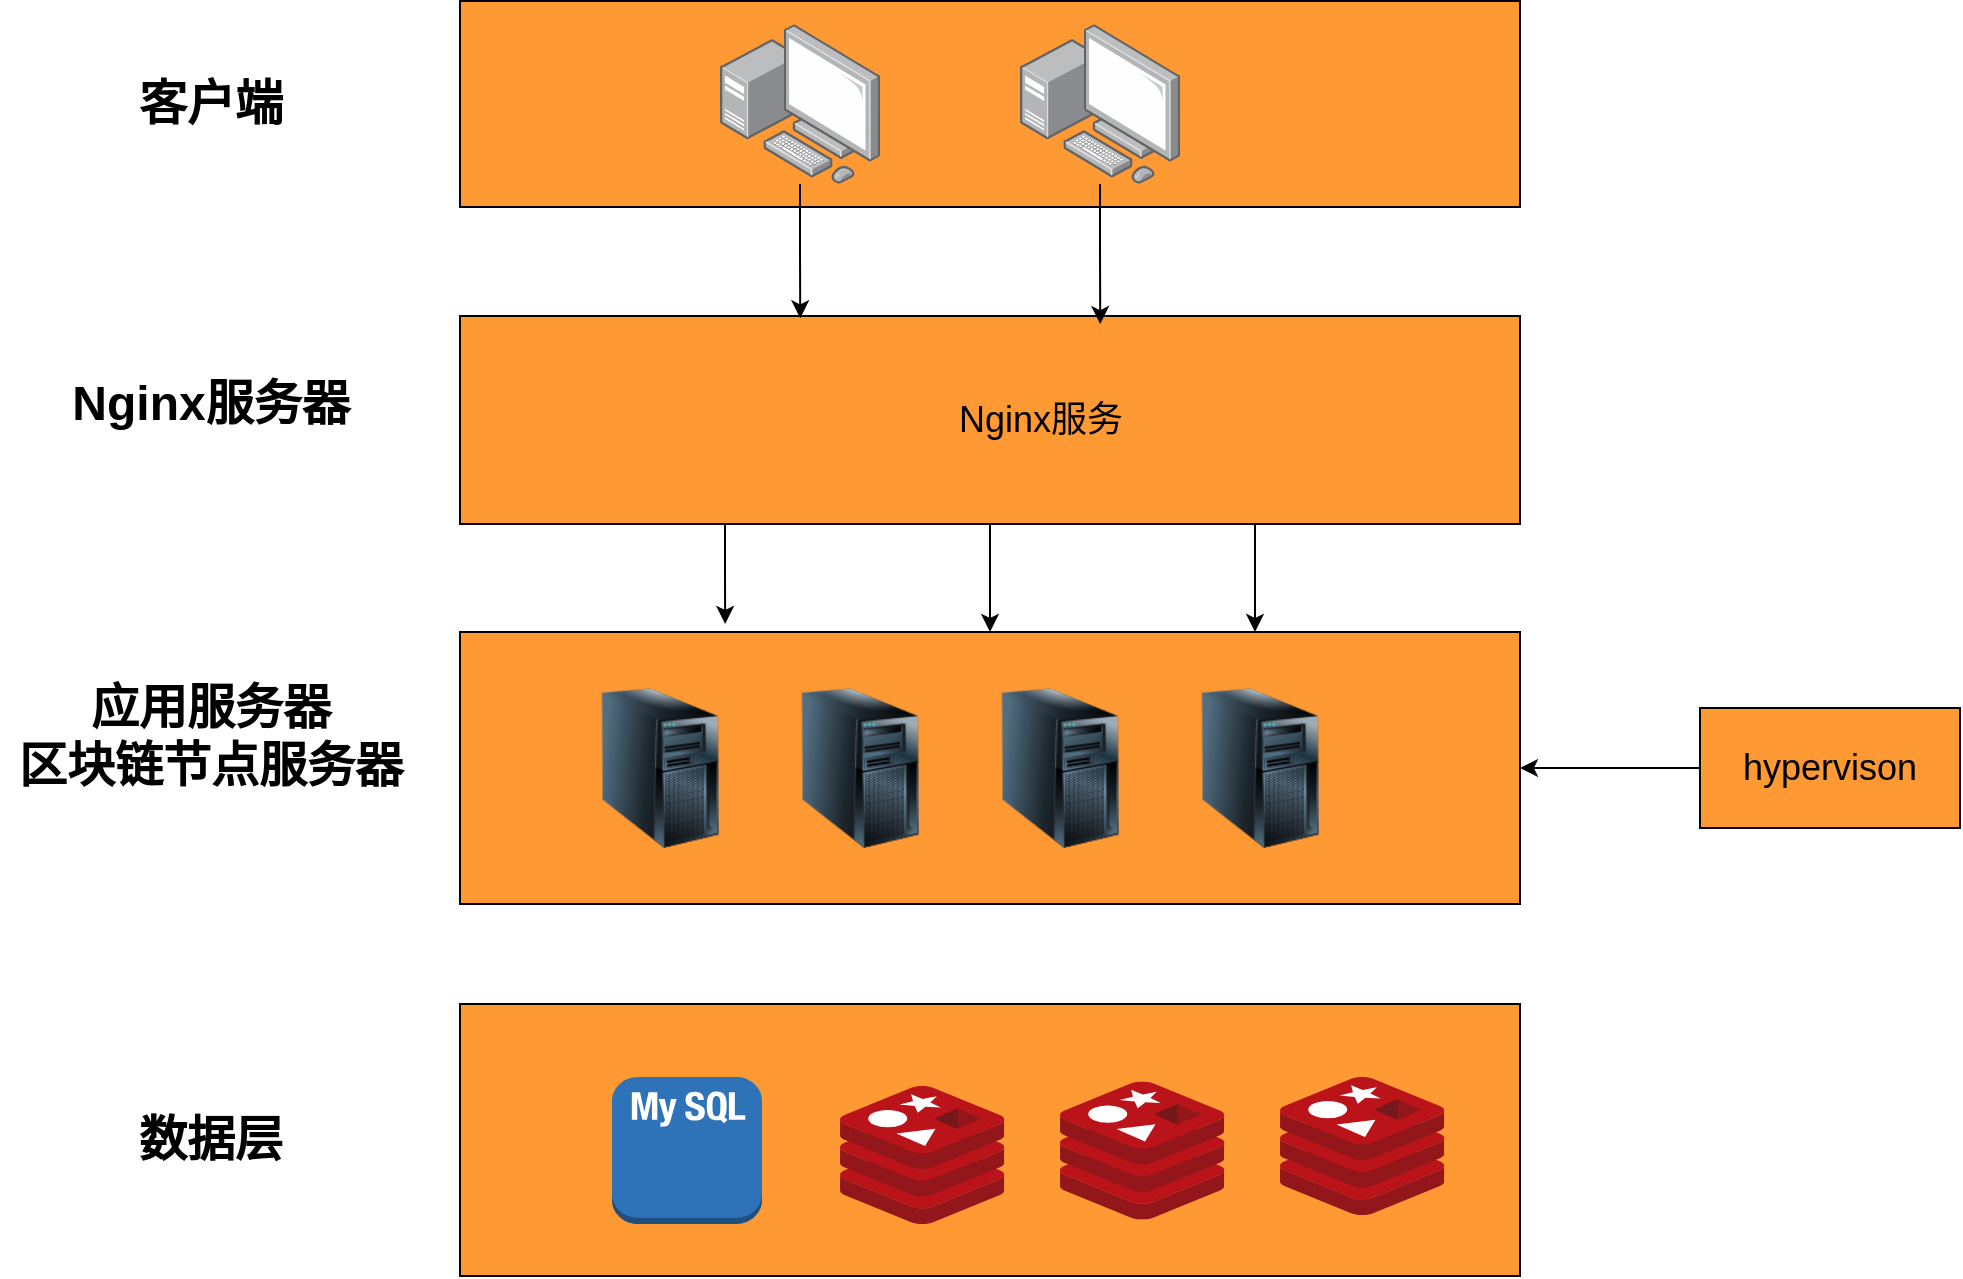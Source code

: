 <mxfile version="13.10.0" type="github">
  <diagram name="Page-1" id="aaaa8250-4180-3840-79b5-4cada1eebb92">
    <mxGraphModel dx="828" dy="907" grid="1" gridSize="10" guides="1" tooltips="1" connect="1" arrows="1" fold="1" page="1" pageScale="1" pageWidth="850" pageHeight="1100" background="#ffffff" math="0" shadow="0">
      <root>
        <mxCell id="0" />
        <mxCell id="1" parent="0" />
        <mxCell id="Mn1WbpMRLeCTha7btHMZ-23" value="" style="rounded=0;whiteSpace=wrap;html=1;fillColor=#FF9933;" vertex="1" parent="1">
          <mxGeometry x="1170" y="550" width="530" height="136" as="geometry" />
        </mxCell>
        <mxCell id="Mn1WbpMRLeCTha7btHMZ-13" value="" style="rounded=0;whiteSpace=wrap;html=1;fillColor=#FF9933;" vertex="1" parent="1">
          <mxGeometry x="1170" y="364" width="530" height="136" as="geometry" />
        </mxCell>
        <mxCell id="Mn1WbpMRLeCTha7btHMZ-8" value="" style="rounded=0;whiteSpace=wrap;html=1;fillColor=#FF9933;" vertex="1" parent="1">
          <mxGeometry x="1170" y="48.5" width="530" height="103" as="geometry" />
        </mxCell>
        <mxCell id="Mn1WbpMRLeCTha7btHMZ-17" style="edgeStyle=orthogonalEdgeStyle;rounded=0;orthogonalLoop=1;jettySize=auto;html=1;exitX=0.25;exitY=1;exitDx=0;exitDy=0;" edge="1" parent="1" source="Mn1WbpMRLeCTha7btHMZ-7">
          <mxGeometry relative="1" as="geometry">
            <mxPoint x="1302.588" y="360" as="targetPoint" />
          </mxGeometry>
        </mxCell>
        <mxCell id="Mn1WbpMRLeCTha7btHMZ-18" style="edgeStyle=orthogonalEdgeStyle;rounded=0;orthogonalLoop=1;jettySize=auto;html=1;exitX=0.5;exitY=1;exitDx=0;exitDy=0;entryX=0.5;entryY=0;entryDx=0;entryDy=0;" edge="1" parent="1" source="Mn1WbpMRLeCTha7btHMZ-7" target="Mn1WbpMRLeCTha7btHMZ-13">
          <mxGeometry relative="1" as="geometry" />
        </mxCell>
        <mxCell id="Mn1WbpMRLeCTha7btHMZ-19" style="edgeStyle=orthogonalEdgeStyle;rounded=0;orthogonalLoop=1;jettySize=auto;html=1;exitX=0.75;exitY=1;exitDx=0;exitDy=0;entryX=0.75;entryY=0;entryDx=0;entryDy=0;" edge="1" parent="1" source="Mn1WbpMRLeCTha7btHMZ-7" target="Mn1WbpMRLeCTha7btHMZ-13">
          <mxGeometry relative="1" as="geometry" />
        </mxCell>
        <mxCell id="Mn1WbpMRLeCTha7btHMZ-7" value="" style="rounded=0;whiteSpace=wrap;html=1;fillColor=#FF9933;" vertex="1" parent="1">
          <mxGeometry x="1170" y="206" width="530" height="104" as="geometry" />
        </mxCell>
        <mxCell id="Mn1WbpMRLeCTha7btHMZ-11" style="edgeStyle=orthogonalEdgeStyle;rounded=0;orthogonalLoop=1;jettySize=auto;html=1;entryX=0.604;entryY=0.039;entryDx=0;entryDy=0;entryPerimeter=0;" edge="1" parent="1" source="hVy4ALxRXcnH0B4ln4Fc-3" target="Mn1WbpMRLeCTha7btHMZ-7">
          <mxGeometry relative="1" as="geometry" />
        </mxCell>
        <mxCell id="hVy4ALxRXcnH0B4ln4Fc-3" value="" style="points=[];aspect=fixed;html=1;align=center;shadow=0;dashed=0;image;image=img/lib/allied_telesis/computer_and_terminals/Personal_Computer_with_Server.svg;" parent="1" vertex="1">
          <mxGeometry x="1450" y="60" width="80" height="80" as="geometry" />
        </mxCell>
        <mxCell id="hVy4ALxRXcnH0B4ln4Fc-9" value="" style="shape=image;html=1;verticalAlign=top;verticalLabelPosition=bottom;labelBackgroundColor=#ffffff;imageAspect=0;aspect=fixed;image=https://cdn4.iconfinder.com/data/icons/logos-brands-5/24/nginx-128.png;fillColor=#FF9933;" parent="1" vertex="1">
          <mxGeometry x="1321" y="218" width="79" height="79" as="geometry" />
        </mxCell>
        <mxCell id="hVy4ALxRXcnH0B4ln4Fc-22" value="" style="aspect=fixed;html=1;points=[];align=center;image;fontSize=12;image=img/lib/mscae/Cache_Redis_Product.svg;fillColor=#66B2FF;" parent="1" vertex="1">
          <mxGeometry x="1360" y="591" width="82.14" height="69" as="geometry" />
        </mxCell>
        <mxCell id="hVy4ALxRXcnH0B4ln4Fc-23" value="" style="outlineConnect=0;dashed=0;verticalLabelPosition=bottom;verticalAlign=top;align=center;html=1;shape=mxgraph.aws3.mysql_db_instance_2;fillColor=#2E73B8;gradientColor=none;" parent="1" vertex="1">
          <mxGeometry x="1246" y="586.5" width="75" height="73.5" as="geometry" />
        </mxCell>
        <mxCell id="Mn1WbpMRLeCTha7btHMZ-4" value="" style="image;html=1;image=img/lib/clip_art/computers/Server_Tower_128x128.png;fillColor=#FF9933;" vertex="1" parent="1">
          <mxGeometry x="1230" y="392" width="80" height="80" as="geometry" />
        </mxCell>
        <mxCell id="Mn1WbpMRLeCTha7btHMZ-12" style="edgeStyle=orthogonalEdgeStyle;rounded=0;orthogonalLoop=1;jettySize=auto;html=1;entryX=0.321;entryY=0.011;entryDx=0;entryDy=0;entryPerimeter=0;" edge="1" parent="1" source="Mn1WbpMRLeCTha7btHMZ-5" target="Mn1WbpMRLeCTha7btHMZ-7">
          <mxGeometry relative="1" as="geometry" />
        </mxCell>
        <mxCell id="Mn1WbpMRLeCTha7btHMZ-5" value="" style="points=[];aspect=fixed;html=1;align=center;shadow=0;dashed=0;image;image=img/lib/allied_telesis/computer_and_terminals/Personal_Computer_with_Server.svg;" vertex="1" parent="1">
          <mxGeometry x="1300" y="60" width="80" height="80" as="geometry" />
        </mxCell>
        <mxCell id="Mn1WbpMRLeCTha7btHMZ-6" value="&lt;font style=&quot;font-size: 18px&quot;&gt;Nginx服务&lt;/font&gt;" style="text;html=1;resizable=0;autosize=1;align=center;verticalAlign=middle;points=[];fillColor=none;strokeColor=none;rounded=0;" vertex="1" parent="1">
          <mxGeometry x="1410" y="247.5" width="100" height="20" as="geometry" />
        </mxCell>
        <mxCell id="Mn1WbpMRLeCTha7btHMZ-14" value="" style="image;html=1;image=img/lib/clip_art/computers/Server_Tower_128x128.png;fillColor=#FF9933;" vertex="1" parent="1">
          <mxGeometry x="1330" y="392" width="80" height="80" as="geometry" />
        </mxCell>
        <mxCell id="Mn1WbpMRLeCTha7btHMZ-15" value="" style="image;html=1;image=img/lib/clip_art/computers/Server_Tower_128x128.png;fillColor=#FF9933;" vertex="1" parent="1">
          <mxGeometry x="1430" y="392" width="80" height="80" as="geometry" />
        </mxCell>
        <mxCell id="Mn1WbpMRLeCTha7btHMZ-16" value="" style="image;html=1;image=img/lib/clip_art/computers/Server_Tower_128x128.png;fillColor=#FF9933;" vertex="1" parent="1">
          <mxGeometry x="1530" y="392" width="80" height="80" as="geometry" />
        </mxCell>
        <mxCell id="Mn1WbpMRLeCTha7btHMZ-20" value="&lt;font style=&quot;font-size: 24px&quot;&gt;&lt;b&gt;客户端&lt;/b&gt;&lt;/font&gt;" style="text;html=1;resizable=0;autosize=1;align=center;verticalAlign=middle;points=[];fillColor=none;strokeColor=none;rounded=0;" vertex="1" parent="1">
          <mxGeometry x="1000" y="90" width="90" height="20" as="geometry" />
        </mxCell>
        <mxCell id="Mn1WbpMRLeCTha7btHMZ-21" value="&lt;font style=&quot;font-size: 24px&quot;&gt;&lt;b&gt;Nginx服务器&lt;/b&gt;&lt;/font&gt;" style="text;html=1;resizable=0;autosize=1;align=center;verticalAlign=middle;points=[];fillColor=none;strokeColor=none;rounded=0;" vertex="1" parent="1">
          <mxGeometry x="970" y="240" width="150" height="20" as="geometry" />
        </mxCell>
        <mxCell id="Mn1WbpMRLeCTha7btHMZ-22" value="&lt;font style=&quot;font-size: 24px&quot;&gt;&lt;b&gt;应用服务器&lt;br&gt;区块链节点服务器&lt;br&gt;&lt;/b&gt;&lt;/font&gt;" style="text;html=1;resizable=0;autosize=1;align=center;verticalAlign=middle;points=[];fillColor=none;strokeColor=none;rounded=0;" vertex="1" parent="1">
          <mxGeometry x="940" y="396" width="210" height="40" as="geometry" />
        </mxCell>
        <mxCell id="Mn1WbpMRLeCTha7btHMZ-25" value="&lt;font style=&quot;font-size: 24px&quot;&gt;&lt;b&gt;数据层&lt;br&gt;&lt;/b&gt;&lt;/font&gt;" style="text;html=1;resizable=0;autosize=1;align=center;verticalAlign=middle;points=[];fillColor=none;strokeColor=none;rounded=0;" vertex="1" parent="1">
          <mxGeometry x="1000" y="608" width="90" height="20" as="geometry" />
        </mxCell>
        <mxCell id="Mn1WbpMRLeCTha7btHMZ-26" value="" style="aspect=fixed;html=1;points=[];align=center;image;fontSize=12;image=img/lib/mscae/Cache_Redis_Product.svg;fillColor=#66B2FF;" vertex="1" parent="1">
          <mxGeometry x="1470" y="588.75" width="82.14" height="69" as="geometry" />
        </mxCell>
        <mxCell id="Mn1WbpMRLeCTha7btHMZ-27" value="" style="aspect=fixed;html=1;points=[];align=center;image;fontSize=12;image=img/lib/mscae/Cache_Redis_Product.svg;fillColor=#66B2FF;" vertex="1" parent="1">
          <mxGeometry x="1580" y="586.5" width="82.14" height="69" as="geometry" />
        </mxCell>
        <mxCell id="Mn1WbpMRLeCTha7btHMZ-29" style="edgeStyle=orthogonalEdgeStyle;rounded=0;orthogonalLoop=1;jettySize=auto;html=1;exitX=0;exitY=0.5;exitDx=0;exitDy=0;" edge="1" parent="1" source="Mn1WbpMRLeCTha7btHMZ-28" target="Mn1WbpMRLeCTha7btHMZ-13">
          <mxGeometry relative="1" as="geometry" />
        </mxCell>
        <mxCell id="Mn1WbpMRLeCTha7btHMZ-28" value="&lt;font style=&quot;font-size: 18px&quot;&gt;hypervison&lt;/font&gt;" style="rounded=0;whiteSpace=wrap;html=1;fillColor=#FF9933;" vertex="1" parent="1">
          <mxGeometry x="1790" y="402" width="130" height="60" as="geometry" />
        </mxCell>
      </root>
    </mxGraphModel>
  </diagram>
</mxfile>
